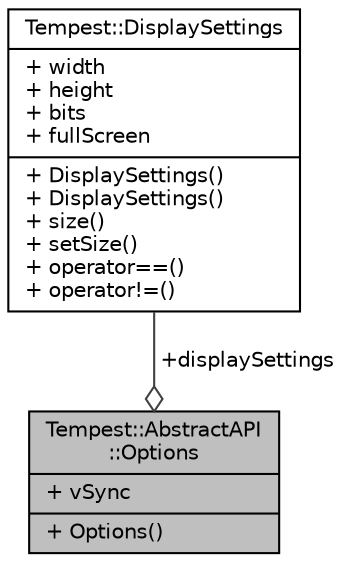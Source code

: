 digraph "Tempest::AbstractAPI::Options"
{
  edge [fontname="Helvetica",fontsize="10",labelfontname="Helvetica",labelfontsize="10"];
  node [fontname="Helvetica",fontsize="10",shape=record];
  Node1 [label="{Tempest::AbstractAPI\l::Options\n|+ vSync\l|+ Options()\l}",height=0.2,width=0.4,color="black", fillcolor="grey75", style="filled", fontcolor="black"];
  Node2 -> Node1 [color="grey25",fontsize="10",style="solid",label=" +displaySettings" ,arrowhead="odiamond",fontname="Helvetica"];
  Node2 [label="{Tempest::DisplaySettings\n|+ width\l+ height\l+ bits\l+ fullScreen\l|+ DisplaySettings()\l+ DisplaySettings()\l+ size()\l+ setSize()\l+ operator==()\l+ operator!=()\l}",height=0.2,width=0.4,color="black", fillcolor="white", style="filled",URL="$class_tempest_1_1_display_settings.html",tooltip="screen display settings "];
}
